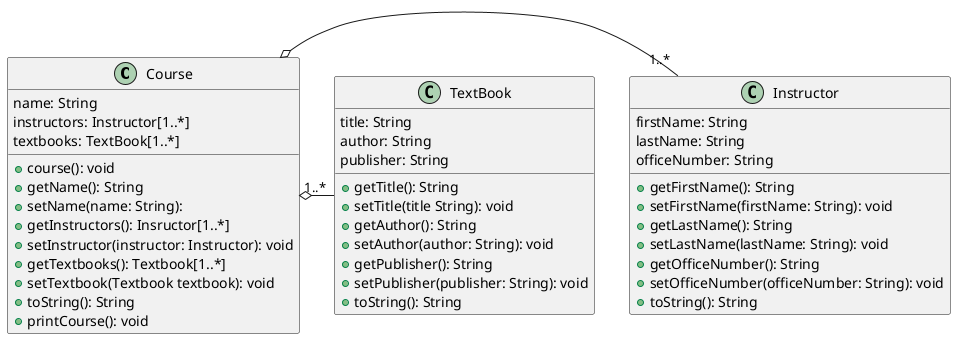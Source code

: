 @startuml
Course o-"1..*" Instructor
Course o-"1..*" TextBook

class Course{
name: String
instructors: Instructor[1..*]
textbooks: TextBook[1..*]

+course(): void
+getName(): String
+setName(name: String):
+getInstructors(): Insructor[1..*]
+setInstructor(instructor: Instructor): void
+getTextbooks(): Textbook[1..*]
+setTextbook(Textbook textbook): void
+toString(): String
+printCourse(): void
}

class Instructor{
firstName: String
lastName: String
officeNumber: String

+getFirstName(): String
+setFirstName(firstName: String): void
+getLastName(): String
+setLastName(lastName: String): void
+getOfficeNumber(): String
+setOfficeNumber(officeNumber: String): void
+toString(): String
}

class TextBook{
title: String
author: String
publisher: String

+getTitle(): String
+setTitle(title String): void
+getAuthor(): String
+setAuthor(author: String): void
+getPublisher(): String
+setPublisher(publisher: String): void
+toString(): String

}
@enduml